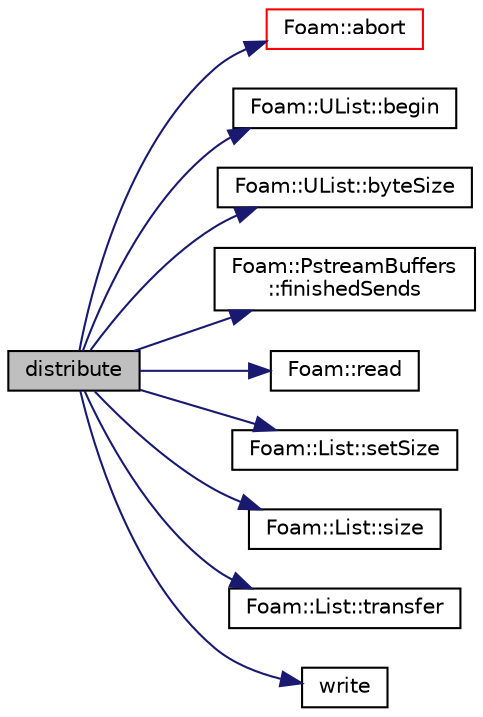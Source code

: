 digraph "distribute"
{
  bgcolor="transparent";
  edge [fontname="Helvetica",fontsize="10",labelfontname="Helvetica",labelfontsize="10"];
  node [fontname="Helvetica",fontsize="10",shape=record];
  rankdir="LR";
  Node1320 [label="distribute",height=0.2,width=0.4,color="black", fillcolor="grey75", style="filled", fontcolor="black"];
  Node1320 -> Node1321 [color="midnightblue",fontsize="10",style="solid",fontname="Helvetica"];
  Node1321 [label="Foam::abort",height=0.2,width=0.4,color="red",URL="$a21851.html#a447107a607d03e417307c203fa5fb44b"];
  Node1320 -> Node1366 [color="midnightblue",fontsize="10",style="solid",fontname="Helvetica"];
  Node1366 [label="Foam::UList::begin",height=0.2,width=0.4,color="black",URL="$a26837.html#a8a0643ef7f391465066f7f07d45ce934",tooltip="Return an iterator to begin traversing the UList. "];
  Node1320 -> Node1367 [color="midnightblue",fontsize="10",style="solid",fontname="Helvetica"];
  Node1367 [label="Foam::UList::byteSize",height=0.2,width=0.4,color="black",URL="$a26837.html#aa36dfadb2f396fa2a5d2827775598eae",tooltip="Return the binary size in number of characters of the UList. "];
  Node1320 -> Node1368 [color="midnightblue",fontsize="10",style="solid",fontname="Helvetica"];
  Node1368 [label="Foam::PstreamBuffers\l::finishedSends",height=0.2,width=0.4,color="black",URL="$a27361.html#a9a9e71480e6b0d1b6d8ef3450eb576ce",tooltip="Mark all sends as having been done. This will start receives. "];
  Node1320 -> Node1369 [color="midnightblue",fontsize="10",style="solid",fontname="Helvetica"];
  Node1369 [label="Foam::read",height=0.2,width=0.4,color="black",URL="$a21851.html#a18efc6d016047ec7c6d5150d913d8c34"];
  Node1320 -> Node1370 [color="midnightblue",fontsize="10",style="solid",fontname="Helvetica"];
  Node1370 [label="Foam::List::setSize",height=0.2,width=0.4,color="black",URL="$a26833.html#aedb985ffeaf1bdbfeccc2a8730405703",tooltip="Reset size of List. "];
  Node1320 -> Node1371 [color="midnightblue",fontsize="10",style="solid",fontname="Helvetica"];
  Node1371 [label="Foam::List::size",height=0.2,width=0.4,color="black",URL="$a26833.html#a8a5f6fa29bd4b500caf186f60245b384",tooltip="Override size to be inconsistent with allocated storage. "];
  Node1320 -> Node1372 [color="midnightblue",fontsize="10",style="solid",fontname="Helvetica"];
  Node1372 [label="Foam::List::transfer",height=0.2,width=0.4,color="black",URL="$a26833.html#a25ad1d2084d16b234b0cf91c07e832c0",tooltip="Transfer the contents of the argument List into this list. "];
  Node1320 -> Node1373 [color="midnightblue",fontsize="10",style="solid",fontname="Helvetica"];
  Node1373 [label="write",height=0.2,width=0.4,color="black",URL="$a20072.html#a8f30b3c2179b03a7acf273e9dea43342"];
}
